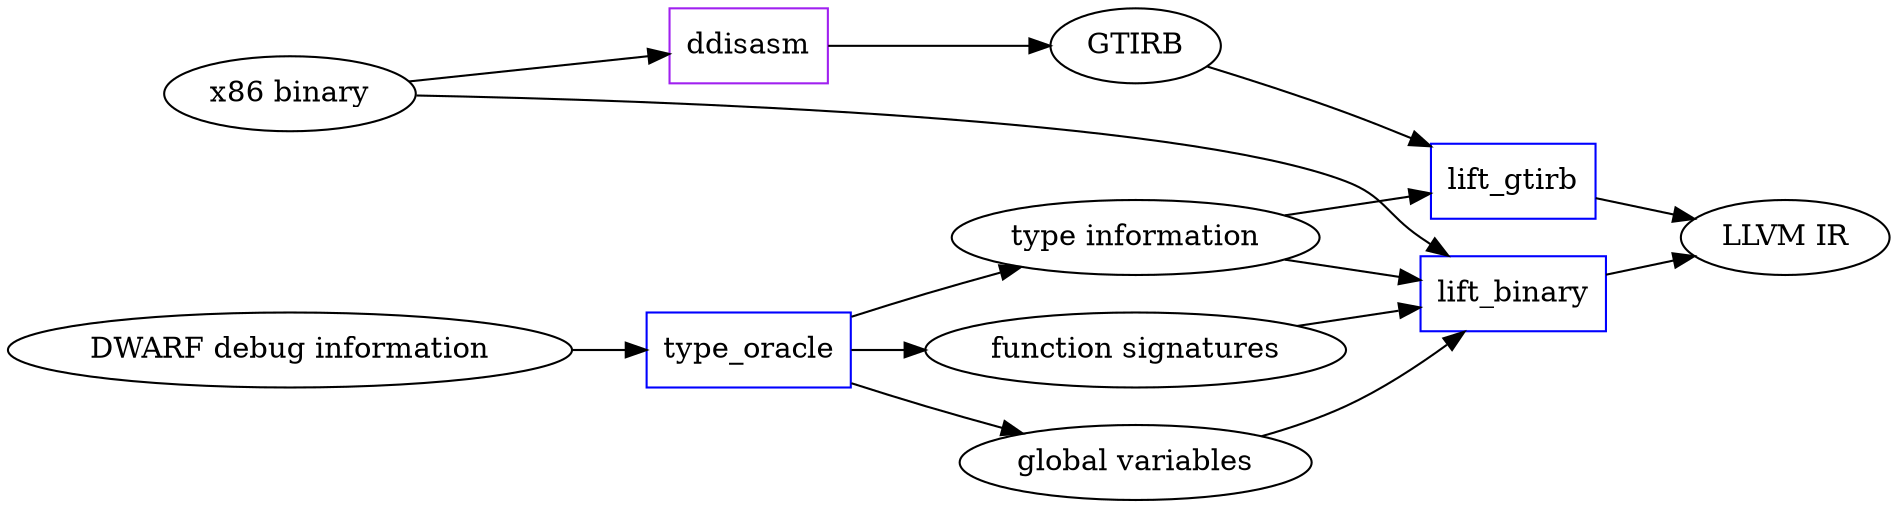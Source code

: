 digraph {
	rankdir="LR"

	// tools
	ddisasm [shape=box color=purple]
	lift_gtirb [shape=box color=blue]
	lift_binary [shape=box color=blue]
	type_oracle [shape=box color=blue]
	// input/output
	x86_binary [label="x86 binary"]
	dwarf_dbg [label="DWARF debug information"]
	GTIRB
	type_info [label="type information"]
	func_sigs [label="function signatures"]
	globals [label="global variables"]
	llvm_ir [label="LLVM IR"]

	// disassemble
	x86_binary -> ddisasm
	ddisasm -> GTIRB

	// parse type information
	dwarf_dbg -> type_oracle
	type_oracle -> type_info
	type_oracle -> func_sigs
	type_oracle -> globals

	// lift GTIRB
	GTIRB -> lift_gtirb
	type_info -> lift_gtirb
	lift_gtirb -> llvm_ir

	// lift binary
	x86_binary -> lift_binary
	type_info -> lift_binary
	func_sigs -> lift_binary
	globals -> lift_binary
	lift_binary -> llvm_ir
}
